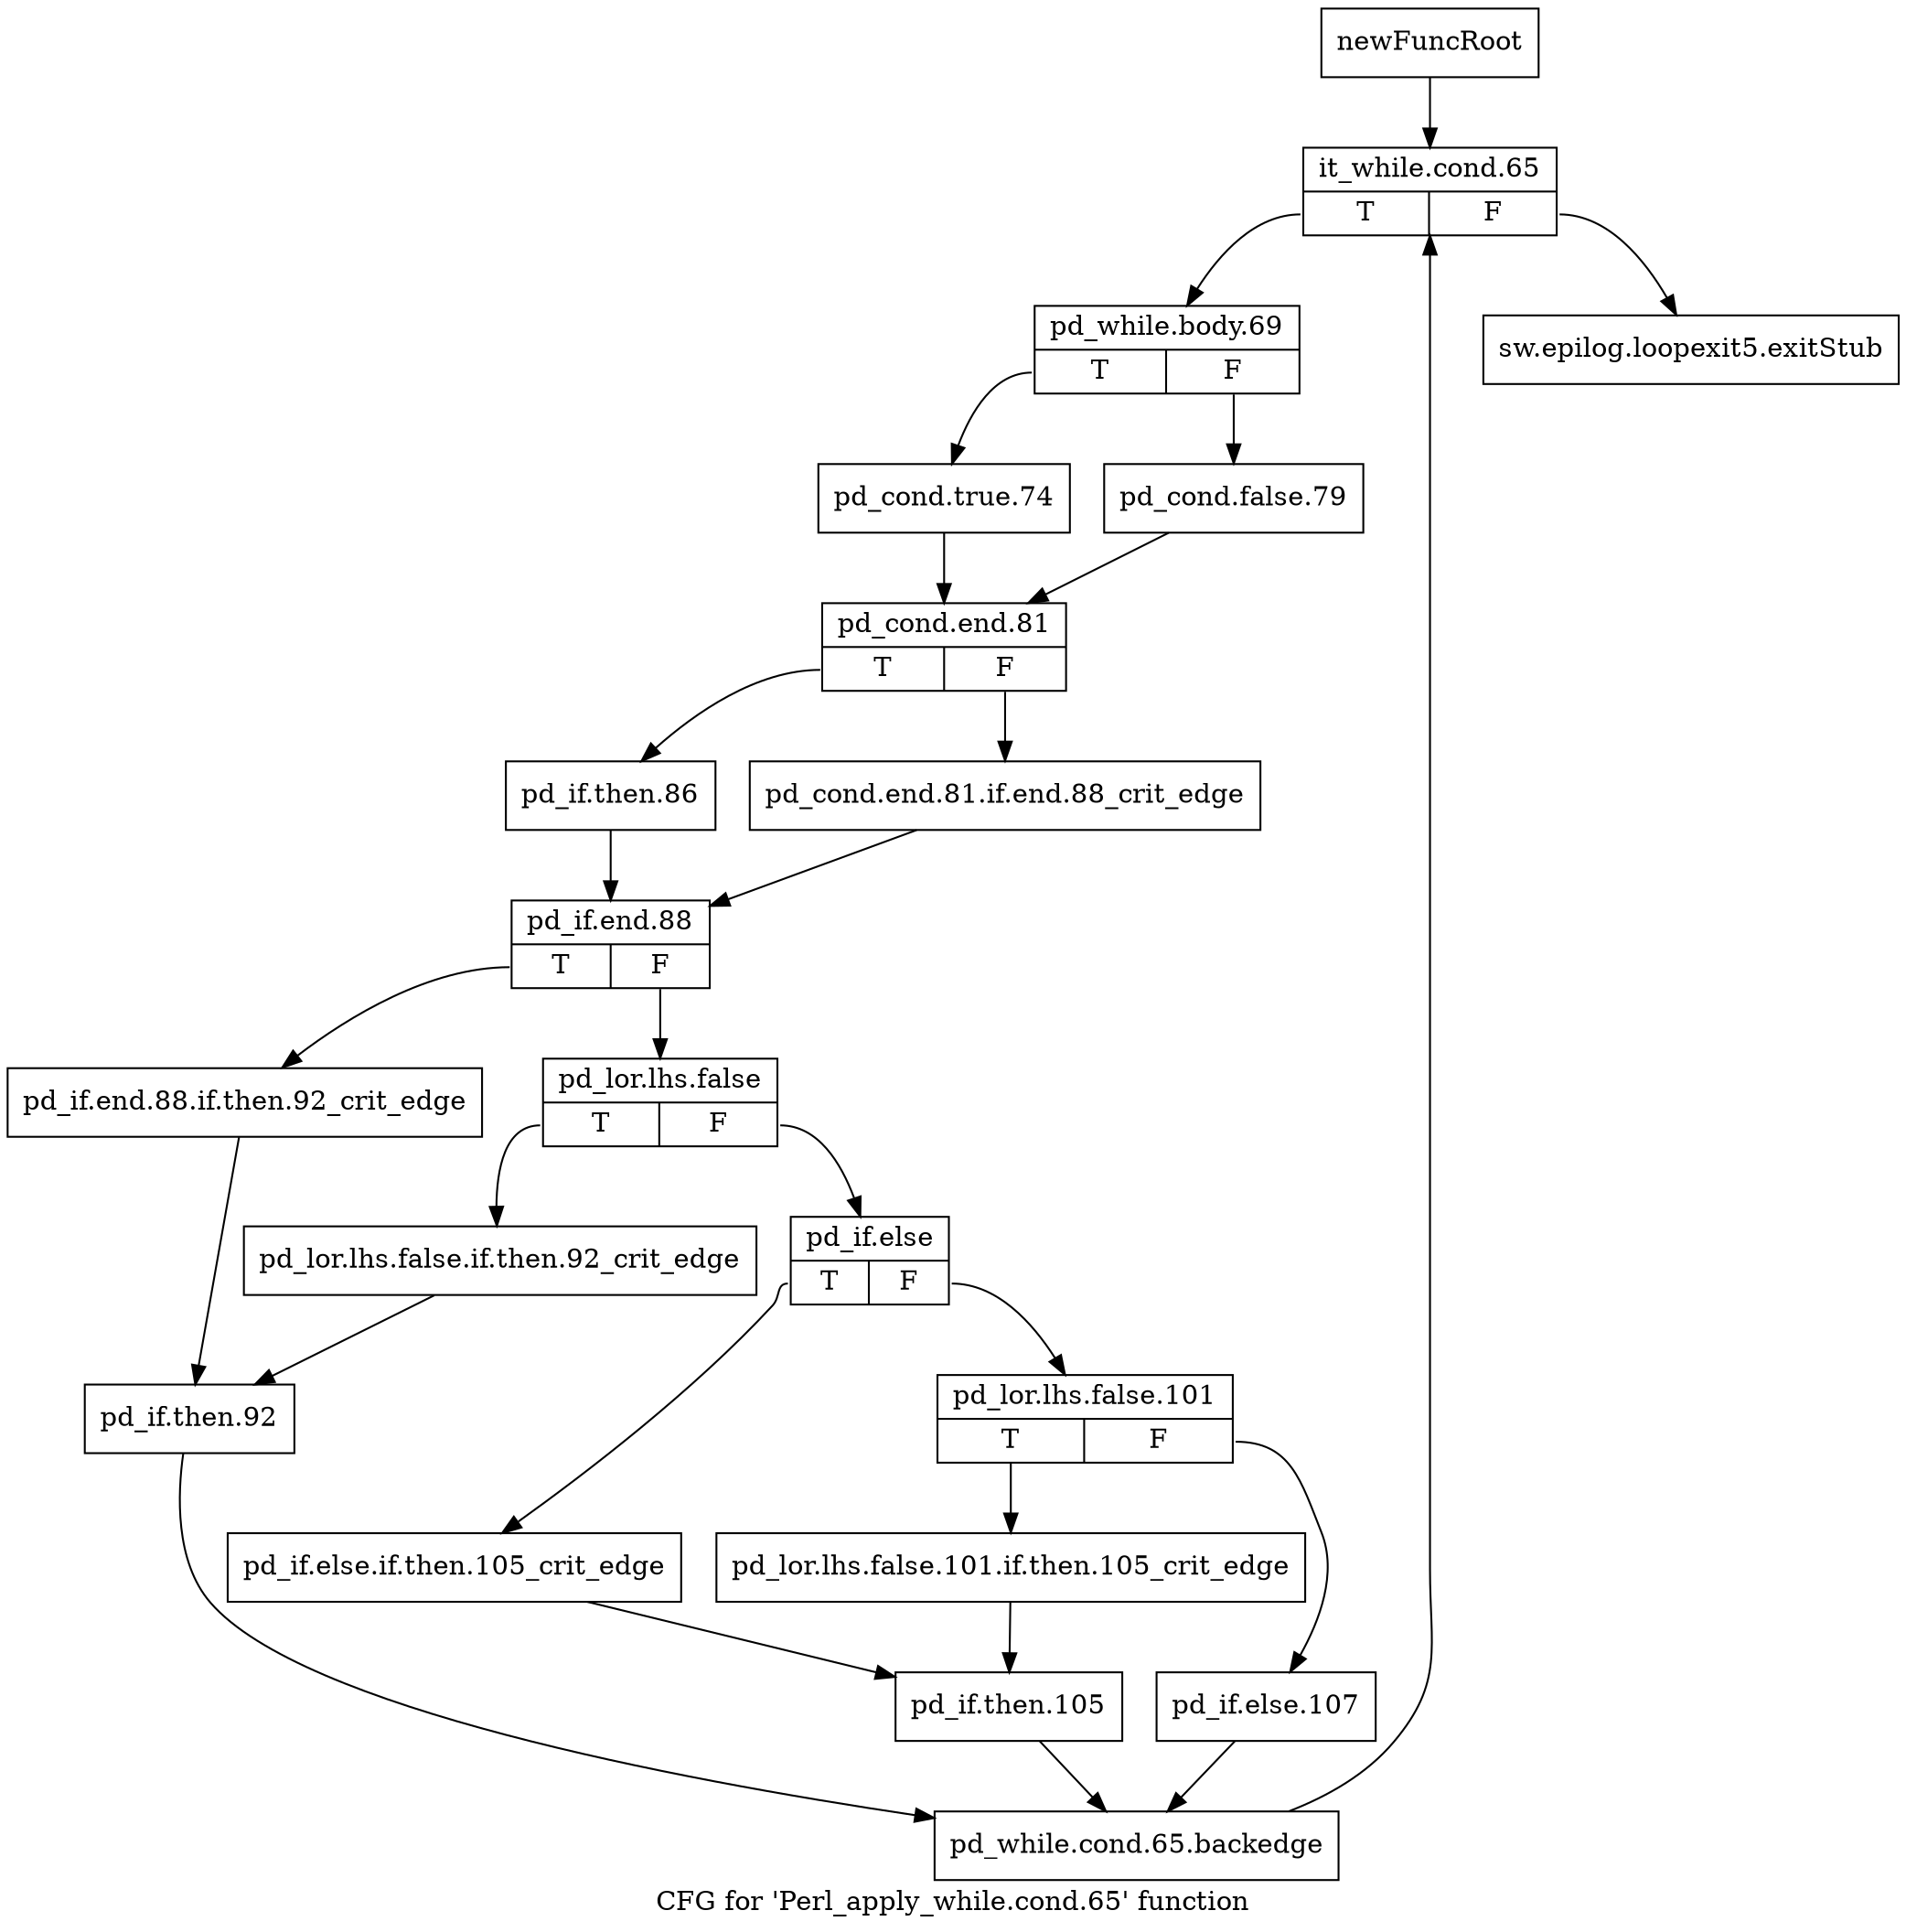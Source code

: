 digraph "CFG for 'Perl_apply_while.cond.65' function" {
	label="CFG for 'Perl_apply_while.cond.65' function";

	Node0x4af1df0 [shape=record,label="{newFuncRoot}"];
	Node0x4af1df0 -> Node0x4af1e90;
	Node0x4af1e40 [shape=record,label="{sw.epilog.loopexit5.exitStub}"];
	Node0x4af1e90 [shape=record,label="{it_while.cond.65|{<s0>T|<s1>F}}"];
	Node0x4af1e90:s0 -> Node0x4af1ee0;
	Node0x4af1e90:s1 -> Node0x4af1e40;
	Node0x4af1ee0 [shape=record,label="{pd_while.body.69|{<s0>T|<s1>F}}"];
	Node0x4af1ee0:s0 -> Node0x4af1f80;
	Node0x4af1ee0:s1 -> Node0x4af1f30;
	Node0x4af1f30 [shape=record,label="{pd_cond.false.79}"];
	Node0x4af1f30 -> Node0x4af1fd0;
	Node0x4af1f80 [shape=record,label="{pd_cond.true.74}"];
	Node0x4af1f80 -> Node0x4af1fd0;
	Node0x4af1fd0 [shape=record,label="{pd_cond.end.81|{<s0>T|<s1>F}}"];
	Node0x4af1fd0:s0 -> Node0x4af2070;
	Node0x4af1fd0:s1 -> Node0x4af2020;
	Node0x4af2020 [shape=record,label="{pd_cond.end.81.if.end.88_crit_edge}"];
	Node0x4af2020 -> Node0x4af20c0;
	Node0x4af2070 [shape=record,label="{pd_if.then.86}"];
	Node0x4af2070 -> Node0x4af20c0;
	Node0x4af20c0 [shape=record,label="{pd_if.end.88|{<s0>T|<s1>F}}"];
	Node0x4af20c0:s0 -> Node0x4af2390;
	Node0x4af20c0:s1 -> Node0x4af2110;
	Node0x4af2110 [shape=record,label="{pd_lor.lhs.false|{<s0>T|<s1>F}}"];
	Node0x4af2110:s0 -> Node0x4af2340;
	Node0x4af2110:s1 -> Node0x4af2160;
	Node0x4af2160 [shape=record,label="{pd_if.else|{<s0>T|<s1>F}}"];
	Node0x4af2160:s0 -> Node0x4af22a0;
	Node0x4af2160:s1 -> Node0x4af21b0;
	Node0x4af21b0 [shape=record,label="{pd_lor.lhs.false.101|{<s0>T|<s1>F}}"];
	Node0x4af21b0:s0 -> Node0x4af2250;
	Node0x4af21b0:s1 -> Node0x4af2200;
	Node0x4af2200 [shape=record,label="{pd_if.else.107}"];
	Node0x4af2200 -> Node0x4af2430;
	Node0x4af2250 [shape=record,label="{pd_lor.lhs.false.101.if.then.105_crit_edge}"];
	Node0x4af2250 -> Node0x4af22f0;
	Node0x4af22a0 [shape=record,label="{pd_if.else.if.then.105_crit_edge}"];
	Node0x4af22a0 -> Node0x4af22f0;
	Node0x4af22f0 [shape=record,label="{pd_if.then.105}"];
	Node0x4af22f0 -> Node0x4af2430;
	Node0x4af2340 [shape=record,label="{pd_lor.lhs.false.if.then.92_crit_edge}"];
	Node0x4af2340 -> Node0x4af23e0;
	Node0x4af2390 [shape=record,label="{pd_if.end.88.if.then.92_crit_edge}"];
	Node0x4af2390 -> Node0x4af23e0;
	Node0x4af23e0 [shape=record,label="{pd_if.then.92}"];
	Node0x4af23e0 -> Node0x4af2430;
	Node0x4af2430 [shape=record,label="{pd_while.cond.65.backedge}"];
	Node0x4af2430 -> Node0x4af1e90;
}
